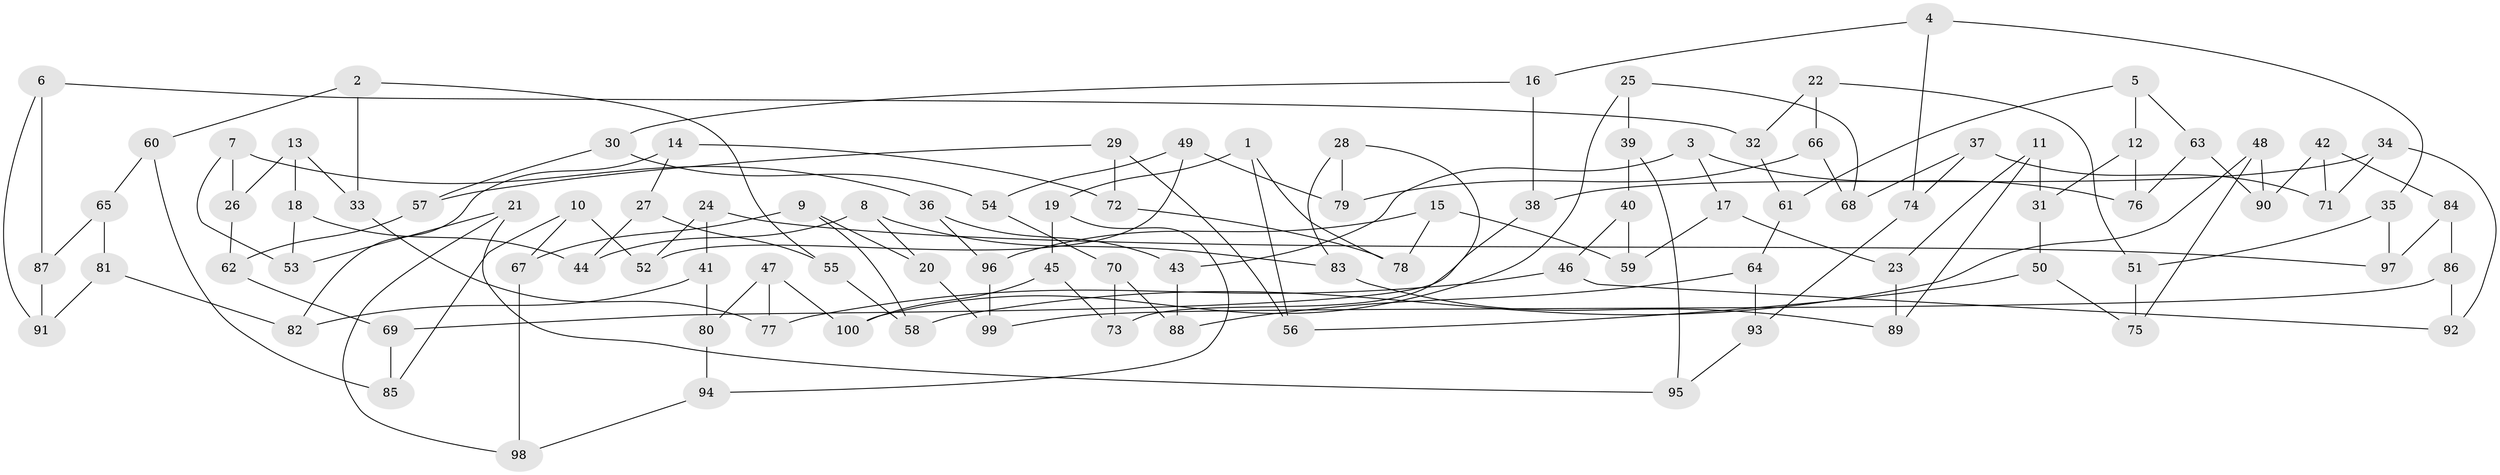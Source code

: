 // Generated by graph-tools (version 1.1) at 2025/39/02/21/25 10:39:00]
// undirected, 100 vertices, 150 edges
graph export_dot {
graph [start="1"]
  node [color=gray90,style=filled];
  1;
  2;
  3;
  4;
  5;
  6;
  7;
  8;
  9;
  10;
  11;
  12;
  13;
  14;
  15;
  16;
  17;
  18;
  19;
  20;
  21;
  22;
  23;
  24;
  25;
  26;
  27;
  28;
  29;
  30;
  31;
  32;
  33;
  34;
  35;
  36;
  37;
  38;
  39;
  40;
  41;
  42;
  43;
  44;
  45;
  46;
  47;
  48;
  49;
  50;
  51;
  52;
  53;
  54;
  55;
  56;
  57;
  58;
  59;
  60;
  61;
  62;
  63;
  64;
  65;
  66;
  67;
  68;
  69;
  70;
  71;
  72;
  73;
  74;
  75;
  76;
  77;
  78;
  79;
  80;
  81;
  82;
  83;
  84;
  85;
  86;
  87;
  88;
  89;
  90;
  91;
  92;
  93;
  94;
  95;
  96;
  97;
  98;
  99;
  100;
  1 -- 56;
  1 -- 78;
  1 -- 19;
  2 -- 33;
  2 -- 55;
  2 -- 60;
  3 -- 76;
  3 -- 17;
  3 -- 43;
  4 -- 74;
  4 -- 16;
  4 -- 35;
  5 -- 12;
  5 -- 61;
  5 -- 63;
  6 -- 32;
  6 -- 91;
  6 -- 87;
  7 -- 26;
  7 -- 53;
  7 -- 36;
  8 -- 44;
  8 -- 20;
  8 -- 83;
  9 -- 58;
  9 -- 20;
  9 -- 67;
  10 -- 85;
  10 -- 67;
  10 -- 52;
  11 -- 23;
  11 -- 89;
  11 -- 31;
  12 -- 31;
  12 -- 76;
  13 -- 33;
  13 -- 26;
  13 -- 18;
  14 -- 82;
  14 -- 27;
  14 -- 72;
  15 -- 96;
  15 -- 78;
  15 -- 59;
  16 -- 30;
  16 -- 38;
  17 -- 23;
  17 -- 59;
  18 -- 53;
  18 -- 44;
  19 -- 45;
  19 -- 94;
  20 -- 99;
  21 -- 95;
  21 -- 98;
  21 -- 53;
  22 -- 32;
  22 -- 66;
  22 -- 51;
  23 -- 89;
  24 -- 52;
  24 -- 97;
  24 -- 41;
  25 -- 39;
  25 -- 68;
  25 -- 100;
  26 -- 62;
  27 -- 55;
  27 -- 44;
  28 -- 79;
  28 -- 73;
  28 -- 83;
  29 -- 56;
  29 -- 57;
  29 -- 72;
  30 -- 57;
  30 -- 54;
  31 -- 50;
  32 -- 61;
  33 -- 77;
  34 -- 92;
  34 -- 71;
  34 -- 38;
  35 -- 97;
  35 -- 51;
  36 -- 96;
  36 -- 43;
  37 -- 74;
  37 -- 68;
  37 -- 71;
  38 -- 69;
  39 -- 95;
  39 -- 40;
  40 -- 46;
  40 -- 59;
  41 -- 82;
  41 -- 80;
  42 -- 71;
  42 -- 90;
  42 -- 84;
  43 -- 88;
  45 -- 73;
  45 -- 100;
  46 -- 92;
  46 -- 77;
  47 -- 77;
  47 -- 100;
  47 -- 80;
  48 -- 75;
  48 -- 58;
  48 -- 90;
  49 -- 79;
  49 -- 54;
  49 -- 52;
  50 -- 56;
  50 -- 75;
  51 -- 75;
  54 -- 70;
  55 -- 58;
  57 -- 62;
  60 -- 65;
  60 -- 85;
  61 -- 64;
  62 -- 69;
  63 -- 76;
  63 -- 90;
  64 -- 93;
  64 -- 88;
  65 -- 87;
  65 -- 81;
  66 -- 79;
  66 -- 68;
  67 -- 98;
  69 -- 85;
  70 -- 88;
  70 -- 73;
  72 -- 78;
  74 -- 93;
  80 -- 94;
  81 -- 91;
  81 -- 82;
  83 -- 89;
  84 -- 86;
  84 -- 97;
  86 -- 99;
  86 -- 92;
  87 -- 91;
  93 -- 95;
  94 -- 98;
  96 -- 99;
}
